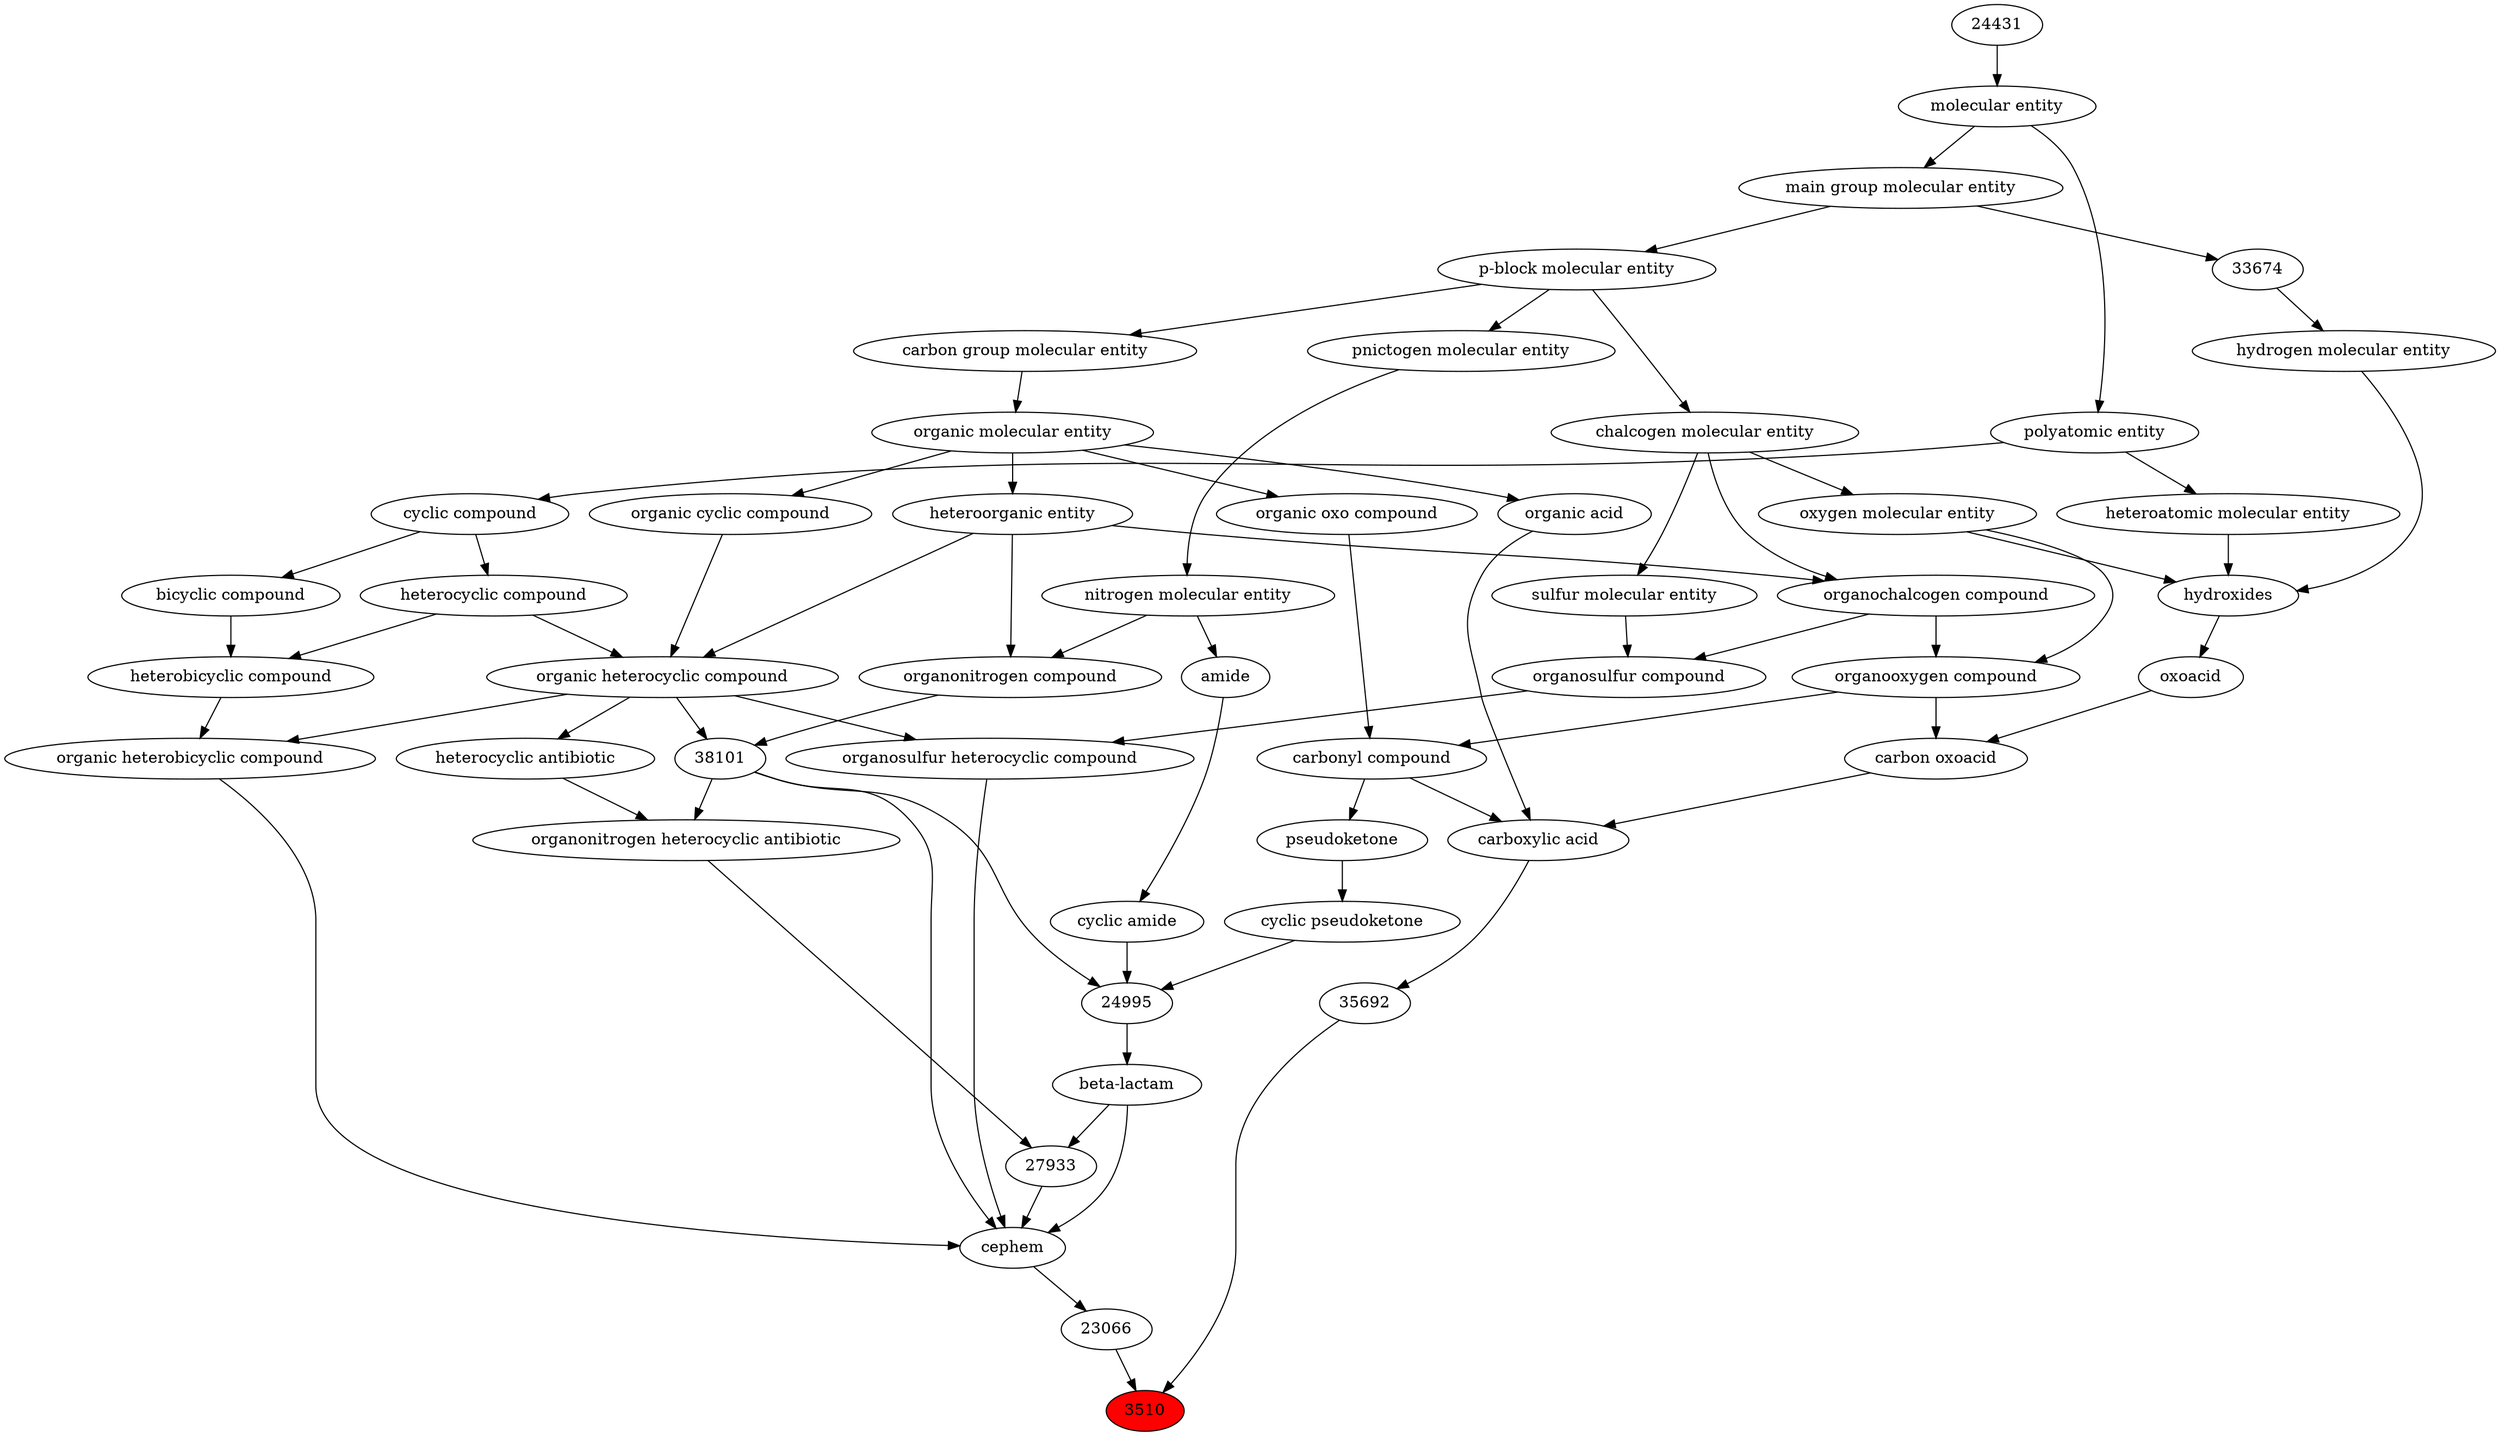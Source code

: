 digraph tree{ 
3510 [label="3510" fillcolor=red style=filled]
23066 -> 3510
35692 -> 3510
23066 [label="23066"]
38311 -> 23066
35692 [label="35692"]
33575 -> 35692
38311 [label="cephem"]
27171 -> 38311
38101 -> 38311
38106 -> 38311
27933 -> 38311
35627 -> 38311
33575 [label="carboxylic acid"]
36586 -> 33575
35605 -> 33575
64709 -> 33575
27171 [label="organic heterobicyclic compound"]
33672 -> 27171
24532 -> 27171
38101 [label="38101"]
24532 -> 38101
35352 -> 38101
38106 [label="organosulfur heterocyclic compound"]
33261 -> 38106
24532 -> 38106
27933 [label="27933"]
35627 -> 27933
25558 -> 27933
35627 [label="beta-lactam"]
24995 -> 35627
36586 [label="carbonyl compound"]
36587 -> 36586
36963 -> 36586
35605 [label="carbon oxoacid"]
24833 -> 35605
36963 -> 35605
64709 [label="organic acid"]
50860 -> 64709
33672 [label="heterobicyclic compound"]
33636 -> 33672
5686 -> 33672
24532 [label="organic heterocyclic compound"]
33285 -> 24532
33832 -> 24532
5686 -> 24532
35352 [label="organonitrogen compound"]
51143 -> 35352
33285 -> 35352
33261 [label="organosulfur compound"]
36962 -> 33261
26835 -> 33261
25558 [label="organonitrogen heterocyclic antibiotic"]
38101 -> 25558
24531 -> 25558
24995 [label="24995"]
36588 -> 24995
38101 -> 24995
23443 -> 24995
36587 [label="organic oxo compound"]
50860 -> 36587
36963 [label="organooxygen compound"]
36962 -> 36963
25806 -> 36963
24833 [label="oxoacid"]
24651 -> 24833
50860 [label="organic molecular entity"]
33582 -> 50860
33636 [label="bicyclic compound"]
33595 -> 33636
5686 [label="heterocyclic compound"]
33595 -> 5686
33285 [label="heteroorganic entity"]
50860 -> 33285
33832 [label="organic cyclic compound"]
50860 -> 33832
51143 [label="nitrogen molecular entity"]
33302 -> 51143
36962 [label="organochalcogen compound"]
33285 -> 36962
33304 -> 36962
26835 [label="sulfur molecular entity"]
33304 -> 26835
24531 [label="heterocyclic antibiotic"]
24532 -> 24531
36588 [label="cyclic pseudoketone"]
36585 -> 36588
23443 [label="cyclic amide"]
32988 -> 23443
25806 [label="oxygen molecular entity"]
33304 -> 25806
24651 [label="hydroxides"]
25806 -> 24651
33608 -> 24651
37577 -> 24651
33582 [label="carbon group molecular entity"]
33675 -> 33582
33595 [label="cyclic compound"]
36357 -> 33595
33302 [label="pnictogen molecular entity"]
33675 -> 33302
33304 [label="chalcogen molecular entity"]
33675 -> 33304
36585 [label="pseudoketone"]
36586 -> 36585
32988 [label="amide"]
51143 -> 32988
33608 [label="hydrogen molecular entity"]
33674 -> 33608
37577 [label="heteroatomic molecular entity"]
36357 -> 37577
33675 [label="p-block molecular entity"]
33579 -> 33675
36357 [label="polyatomic entity"]
23367 -> 36357
33674 [label="33674"]
33579 -> 33674
33579 [label="main group molecular entity"]
23367 -> 33579
23367 [label="molecular entity"]
24431 -> 23367
24431 [label="24431"]
}